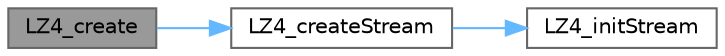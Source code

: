 digraph "LZ4_create"
{
 // LATEX_PDF_SIZE
  bgcolor="transparent";
  edge [fontname=Helvetica,fontsize=10,labelfontname=Helvetica,labelfontsize=10];
  node [fontname=Helvetica,fontsize=10,shape=box,height=0.2,width=0.4];
  rankdir="LR";
  Node1 [id="Node000001",label="LZ4_create",height=0.2,width=0.4,color="gray40", fillcolor="grey60", style="filled", fontcolor="black",tooltip=" "];
  Node1 -> Node2 [id="edge1_Node000001_Node000002",color="steelblue1",style="solid",tooltip=" "];
  Node2 [id="Node000002",label="LZ4_createStream",height=0.2,width=0.4,color="grey40", fillcolor="white", style="filled",URL="$lz4_8c.html#a9f7c46cabd525df03c0a4b79634a041b",tooltip=" "];
  Node2 -> Node3 [id="edge2_Node000002_Node000003",color="steelblue1",style="solid",tooltip=" "];
  Node3 [id="Node000003",label="LZ4_initStream",height=0.2,width=0.4,color="grey40", fillcolor="white", style="filled",URL="$lz4_8c.html#a7a89d0d01282953dc67d3215cf4bbde4",tooltip=" "];
}
